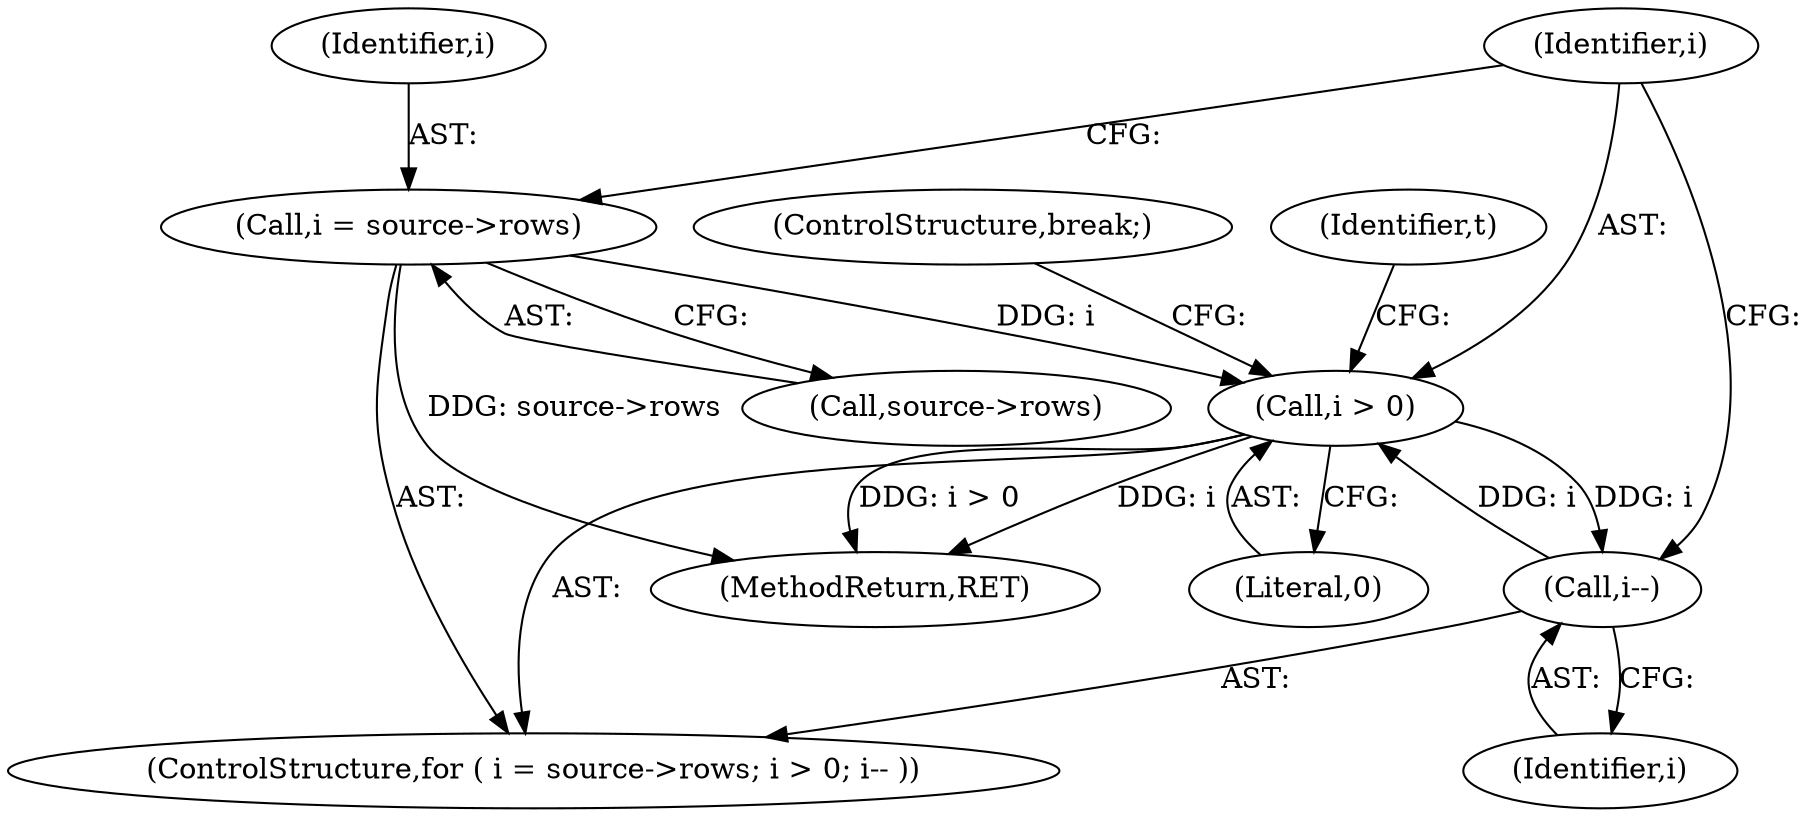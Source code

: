 digraph "0_savannah_b3500af717010137046ec4076d1e1c0641e33727@pointer" {
"1000517" [label="(Call,i = source->rows)"];
"1000522" [label="(Call,i > 0)"];
"1000525" [label="(Call,i--)"];
"1000529" [label="(Identifier,t)"];
"1000525" [label="(Call,i--)"];
"1000526" [label="(Identifier,i)"];
"1000885" [label="(MethodReturn,RET)"];
"1000518" [label="(Identifier,i)"];
"1000522" [label="(Call,i > 0)"];
"1000538" [label="(ControlStructure,break;)"];
"1000524" [label="(Literal,0)"];
"1000523" [label="(Identifier,i)"];
"1000516" [label="(ControlStructure,for ( i = source->rows; i > 0; i-- ))"];
"1000519" [label="(Call,source->rows)"];
"1000517" [label="(Call,i = source->rows)"];
"1000517" -> "1000516"  [label="AST: "];
"1000517" -> "1000519"  [label="CFG: "];
"1000518" -> "1000517"  [label="AST: "];
"1000519" -> "1000517"  [label="AST: "];
"1000523" -> "1000517"  [label="CFG: "];
"1000517" -> "1000885"  [label="DDG: source->rows"];
"1000517" -> "1000522"  [label="DDG: i"];
"1000522" -> "1000516"  [label="AST: "];
"1000522" -> "1000524"  [label="CFG: "];
"1000523" -> "1000522"  [label="AST: "];
"1000524" -> "1000522"  [label="AST: "];
"1000529" -> "1000522"  [label="CFG: "];
"1000538" -> "1000522"  [label="CFG: "];
"1000522" -> "1000885"  [label="DDG: i > 0"];
"1000522" -> "1000885"  [label="DDG: i"];
"1000525" -> "1000522"  [label="DDG: i"];
"1000522" -> "1000525"  [label="DDG: i"];
"1000525" -> "1000516"  [label="AST: "];
"1000525" -> "1000526"  [label="CFG: "];
"1000526" -> "1000525"  [label="AST: "];
"1000523" -> "1000525"  [label="CFG: "];
}
